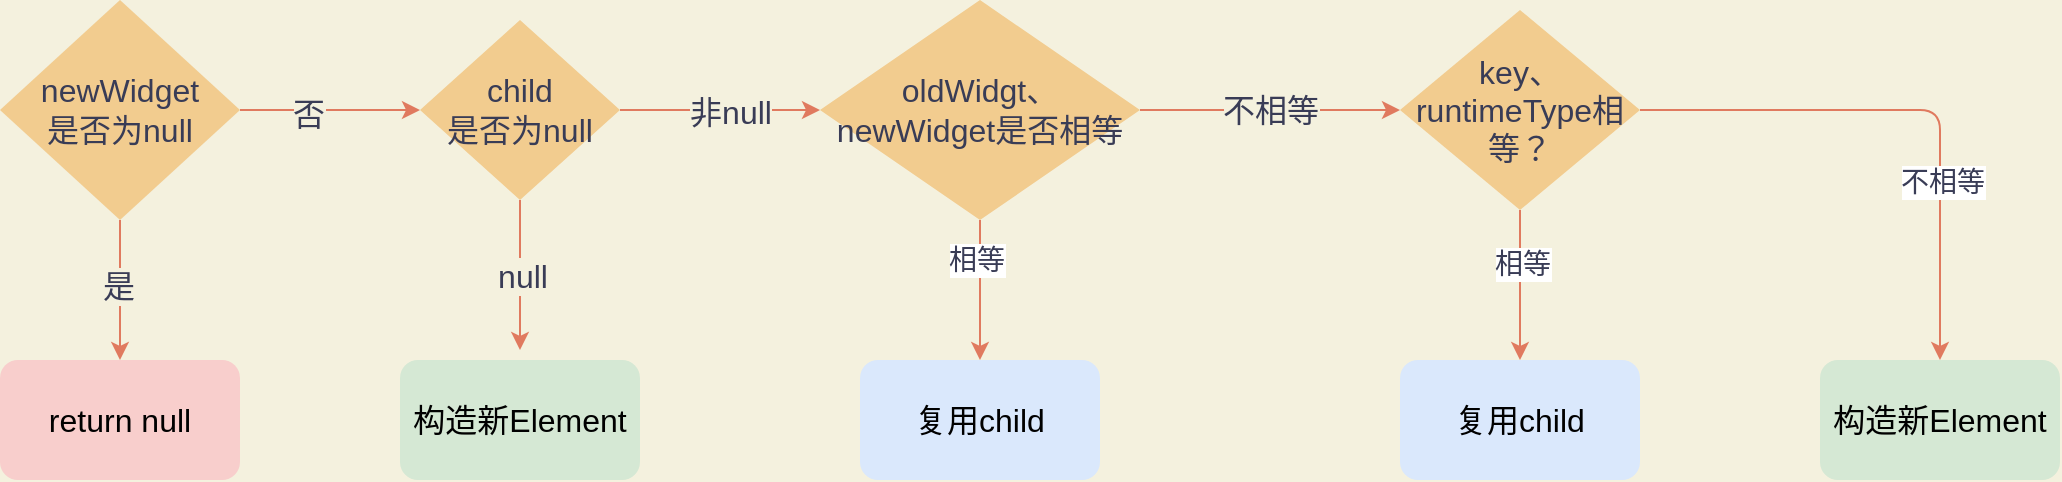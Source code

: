 <mxfile version="14.4.2" type="github">
  <diagram id="AtRW8Q8L1CJCGrD88rt3" name="Page-1">
    <mxGraphModel dx="946" dy="614" grid="1" gridSize="10" guides="1" tooltips="1" connect="1" arrows="1" fold="1" page="1" pageScale="1" pageWidth="827" pageHeight="1169" background="#F4F1DE" math="0" shadow="0">
      <root>
        <mxCell id="0" />
        <mxCell id="1" parent="0" />
        <mxCell id="puQkV_bbzkEbfSVkpx3r-17" style="edgeStyle=orthogonalEdgeStyle;rounded=0;orthogonalLoop=1;jettySize=auto;html=1;exitX=0.5;exitY=1;exitDx=0;exitDy=0;entryX=0.5;entryY=0;entryDx=0;entryDy=0;fontSize=16;strokeColor=#E07A5F;fontColor=#393C56;labelBackgroundColor=#F4F1DE;" edge="1" parent="1" source="puQkV_bbzkEbfSVkpx3r-1" target="puQkV_bbzkEbfSVkpx3r-4">
          <mxGeometry relative="1" as="geometry" />
        </mxCell>
        <mxCell id="puQkV_bbzkEbfSVkpx3r-20" value="是" style="edgeLabel;html=1;align=center;verticalAlign=middle;resizable=0;points=[];fontSize=16;fontColor=#393C56;labelBackgroundColor=#F4F1DE;" vertex="1" connectable="0" parent="puQkV_bbzkEbfSVkpx3r-17">
          <mxGeometry x="-0.057" y="-1" relative="1" as="geometry">
            <mxPoint as="offset" />
          </mxGeometry>
        </mxCell>
        <mxCell id="puQkV_bbzkEbfSVkpx3r-18" style="edgeStyle=orthogonalEdgeStyle;rounded=0;orthogonalLoop=1;jettySize=auto;html=1;fontSize=16;strokeColor=#E07A5F;fontColor=#393C56;labelBackgroundColor=#F4F1DE;" edge="1" parent="1" source="puQkV_bbzkEbfSVkpx3r-1" target="puQkV_bbzkEbfSVkpx3r-6">
          <mxGeometry relative="1" as="geometry" />
        </mxCell>
        <mxCell id="puQkV_bbzkEbfSVkpx3r-19" value="否" style="edgeLabel;html=1;align=center;verticalAlign=middle;resizable=0;points=[];fontSize=16;fontColor=#393C56;labelBackgroundColor=#F4F1DE;" vertex="1" connectable="0" parent="puQkV_bbzkEbfSVkpx3r-18">
          <mxGeometry x="-0.24" y="-2" relative="1" as="geometry">
            <mxPoint as="offset" />
          </mxGeometry>
        </mxCell>
        <mxCell id="puQkV_bbzkEbfSVkpx3r-1" value="newWidget&lt;br style=&quot;font-size: 16px;&quot;&gt;是否为null" style="rhombus;whiteSpace=wrap;html=1;fontSize=16;fillColor=#F2CC8F;fontColor=#393C56;strokeColor=none;" vertex="1" parent="1">
          <mxGeometry x="320" y="130" width="120" height="110" as="geometry" />
        </mxCell>
        <mxCell id="puQkV_bbzkEbfSVkpx3r-4" value="return null" style="rounded=1;whiteSpace=wrap;html=1;fontSize=16;fillColor=#f8cecc;strokeColor=none;" vertex="1" parent="1">
          <mxGeometry x="320" y="310" width="120" height="60" as="geometry" />
        </mxCell>
        <mxCell id="puQkV_bbzkEbfSVkpx3r-7" value="null" style="edgeStyle=orthogonalEdgeStyle;rounded=0;orthogonalLoop=1;jettySize=auto;html=1;exitX=0.5;exitY=1;exitDx=0;exitDy=0;fontSize=16;strokeColor=#E07A5F;fontColor=#393C56;labelBackgroundColor=#F4F1DE;" edge="1" parent="1" source="puQkV_bbzkEbfSVkpx3r-6">
          <mxGeometry relative="1" as="geometry">
            <mxPoint x="580" y="305" as="targetPoint" />
          </mxGeometry>
        </mxCell>
        <mxCell id="puQkV_bbzkEbfSVkpx3r-9" style="edgeStyle=orthogonalEdgeStyle;rounded=0;orthogonalLoop=1;jettySize=auto;html=1;exitX=1;exitY=0.5;exitDx=0;exitDy=0;fontSize=16;entryX=0;entryY=0.5;entryDx=0;entryDy=0;strokeColor=#E07A5F;fontColor=#393C56;labelBackgroundColor=#F4F1DE;" edge="1" parent="1" source="puQkV_bbzkEbfSVkpx3r-6" target="puQkV_bbzkEbfSVkpx3r-16">
          <mxGeometry relative="1" as="geometry">
            <mxPoint x="520" y="335" as="targetPoint" />
          </mxGeometry>
        </mxCell>
        <mxCell id="puQkV_bbzkEbfSVkpx3r-13" value="非null" style="edgeLabel;html=1;align=center;verticalAlign=middle;resizable=0;points=[];fontSize=16;fontColor=#393C56;labelBackgroundColor=#F4F1DE;" vertex="1" connectable="0" parent="puQkV_bbzkEbfSVkpx3r-9">
          <mxGeometry x="0.089" y="-1" relative="1" as="geometry">
            <mxPoint as="offset" />
          </mxGeometry>
        </mxCell>
        <mxCell id="puQkV_bbzkEbfSVkpx3r-6" value="child&lt;br style=&quot;font-size: 16px;&quot;&gt;是否为null" style="rhombus;whiteSpace=wrap;html=1;fontSize=16;fillColor=#F2CC8F;fontColor=#393C56;strokeColor=none;" vertex="1" parent="1">
          <mxGeometry x="530" y="140" width="100" height="90" as="geometry" />
        </mxCell>
        <mxCell id="puQkV_bbzkEbfSVkpx3r-22" value="不相等" style="edgeStyle=orthogonalEdgeStyle;rounded=0;orthogonalLoop=1;jettySize=auto;html=1;exitX=1;exitY=0.5;exitDx=0;exitDy=0;fontSize=16;strokeColor=#E07A5F;fontColor=#393C56;labelBackgroundColor=#F4F1DE;entryX=0;entryY=0.5;entryDx=0;entryDy=0;" edge="1" parent="1" source="puQkV_bbzkEbfSVkpx3r-16" target="puQkV_bbzkEbfSVkpx3r-25">
          <mxGeometry relative="1" as="geometry">
            <mxPoint x="560" y="505" as="targetPoint" />
          </mxGeometry>
        </mxCell>
        <mxCell id="puQkV_bbzkEbfSVkpx3r-37" value="" style="edgeStyle=orthogonalEdgeStyle;curved=0;rounded=1;sketch=0;orthogonalLoop=1;jettySize=auto;html=1;exitX=0.5;exitY=1;exitDx=0;exitDy=0;entryX=0.5;entryY=0;entryDx=0;entryDy=0;strokeColor=#E07A5F;fillColor=#F2CC8F;fontColor=#393C56;" edge="1" parent="1" source="puQkV_bbzkEbfSVkpx3r-16">
          <mxGeometry relative="1" as="geometry">
            <mxPoint x="810" y="310" as="targetPoint" />
          </mxGeometry>
        </mxCell>
        <mxCell id="puQkV_bbzkEbfSVkpx3r-43" value="相等" style="edgeLabel;html=1;align=center;verticalAlign=middle;resizable=0;points=[];fontSize=14;fontColor=#393C56;" vertex="1" connectable="0" parent="puQkV_bbzkEbfSVkpx3r-37">
          <mxGeometry x="-0.429" y="-2" relative="1" as="geometry">
            <mxPoint as="offset" />
          </mxGeometry>
        </mxCell>
        <mxCell id="puQkV_bbzkEbfSVkpx3r-16" value="oldWidgt、 newWidget是否相等" style="rhombus;whiteSpace=wrap;html=1;fontSize=16;fillColor=#F2CC8F;fontColor=#393C56;strokeColor=none;" vertex="1" parent="1">
          <mxGeometry x="730" y="130" width="160" height="110" as="geometry" />
        </mxCell>
        <mxCell id="puQkV_bbzkEbfSVkpx3r-23" value="复用child" style="rounded=1;whiteSpace=wrap;html=1;fontSize=16;fillColor=#dae8fc;strokeColor=none;" vertex="1" parent="1">
          <mxGeometry x="1020" y="310" width="120" height="60" as="geometry" />
        </mxCell>
        <mxCell id="puQkV_bbzkEbfSVkpx3r-39" style="edgeStyle=orthogonalEdgeStyle;curved=0;rounded=1;sketch=0;orthogonalLoop=1;jettySize=auto;html=1;exitX=0.5;exitY=1;exitDx=0;exitDy=0;strokeColor=#E07A5F;fillColor=#F2CC8F;fontSize=14;fontColor=#393C56;" edge="1" parent="1" source="puQkV_bbzkEbfSVkpx3r-25" target="puQkV_bbzkEbfSVkpx3r-23">
          <mxGeometry relative="1" as="geometry" />
        </mxCell>
        <mxCell id="puQkV_bbzkEbfSVkpx3r-40" value="相等" style="edgeLabel;html=1;align=center;verticalAlign=middle;resizable=0;points=[];fontSize=14;fontColor=#393C56;" vertex="1" connectable="0" parent="puQkV_bbzkEbfSVkpx3r-39">
          <mxGeometry x="-0.28" y="1" relative="1" as="geometry">
            <mxPoint as="offset" />
          </mxGeometry>
        </mxCell>
        <mxCell id="puQkV_bbzkEbfSVkpx3r-44" style="edgeStyle=orthogonalEdgeStyle;curved=0;rounded=1;sketch=0;orthogonalLoop=1;jettySize=auto;html=1;exitX=1;exitY=0.5;exitDx=0;exitDy=0;entryX=0.5;entryY=0;entryDx=0;entryDy=0;strokeColor=#E07A5F;fillColor=#F2CC8F;fontSize=14;fontColor=#393C56;" edge="1" parent="1" source="puQkV_bbzkEbfSVkpx3r-25" target="puQkV_bbzkEbfSVkpx3r-41">
          <mxGeometry relative="1" as="geometry" />
        </mxCell>
        <mxCell id="puQkV_bbzkEbfSVkpx3r-45" value="不相等" style="edgeLabel;html=1;align=center;verticalAlign=middle;resizable=0;points=[];fontSize=14;fontColor=#393C56;" vertex="1" connectable="0" parent="puQkV_bbzkEbfSVkpx3r-44">
          <mxGeometry x="0.353" y="1" relative="1" as="geometry">
            <mxPoint as="offset" />
          </mxGeometry>
        </mxCell>
        <mxCell id="puQkV_bbzkEbfSVkpx3r-25" value="key、runtimeType相等？" style="rhombus;whiteSpace=wrap;html=1;fontSize=16;fillColor=#F2CC8F;fontColor=#393C56;strokeColor=none;" vertex="1" parent="1">
          <mxGeometry x="1020" y="135" width="120" height="100" as="geometry" />
        </mxCell>
        <mxCell id="puQkV_bbzkEbfSVkpx3r-30" value="复用child" style="rounded=1;whiteSpace=wrap;html=1;fontSize=16;fillColor=#dae8fc;strokeColor=none;" vertex="1" parent="1">
          <mxGeometry x="750" y="310" width="120" height="60" as="geometry" />
        </mxCell>
        <mxCell id="puQkV_bbzkEbfSVkpx3r-35" value="构造新Element" style="rounded=1;whiteSpace=wrap;html=1;fontSize=16;fillColor=#d5e8d4;strokeColor=none;" vertex="1" parent="1">
          <mxGeometry x="520" y="310" width="120" height="60" as="geometry" />
        </mxCell>
        <mxCell id="puQkV_bbzkEbfSVkpx3r-41" value="构造新Element" style="rounded=1;whiteSpace=wrap;html=1;fontSize=16;fillColor=#d5e8d4;strokeColor=none;" vertex="1" parent="1">
          <mxGeometry x="1230" y="310" width="120" height="60" as="geometry" />
        </mxCell>
      </root>
    </mxGraphModel>
  </diagram>
</mxfile>
